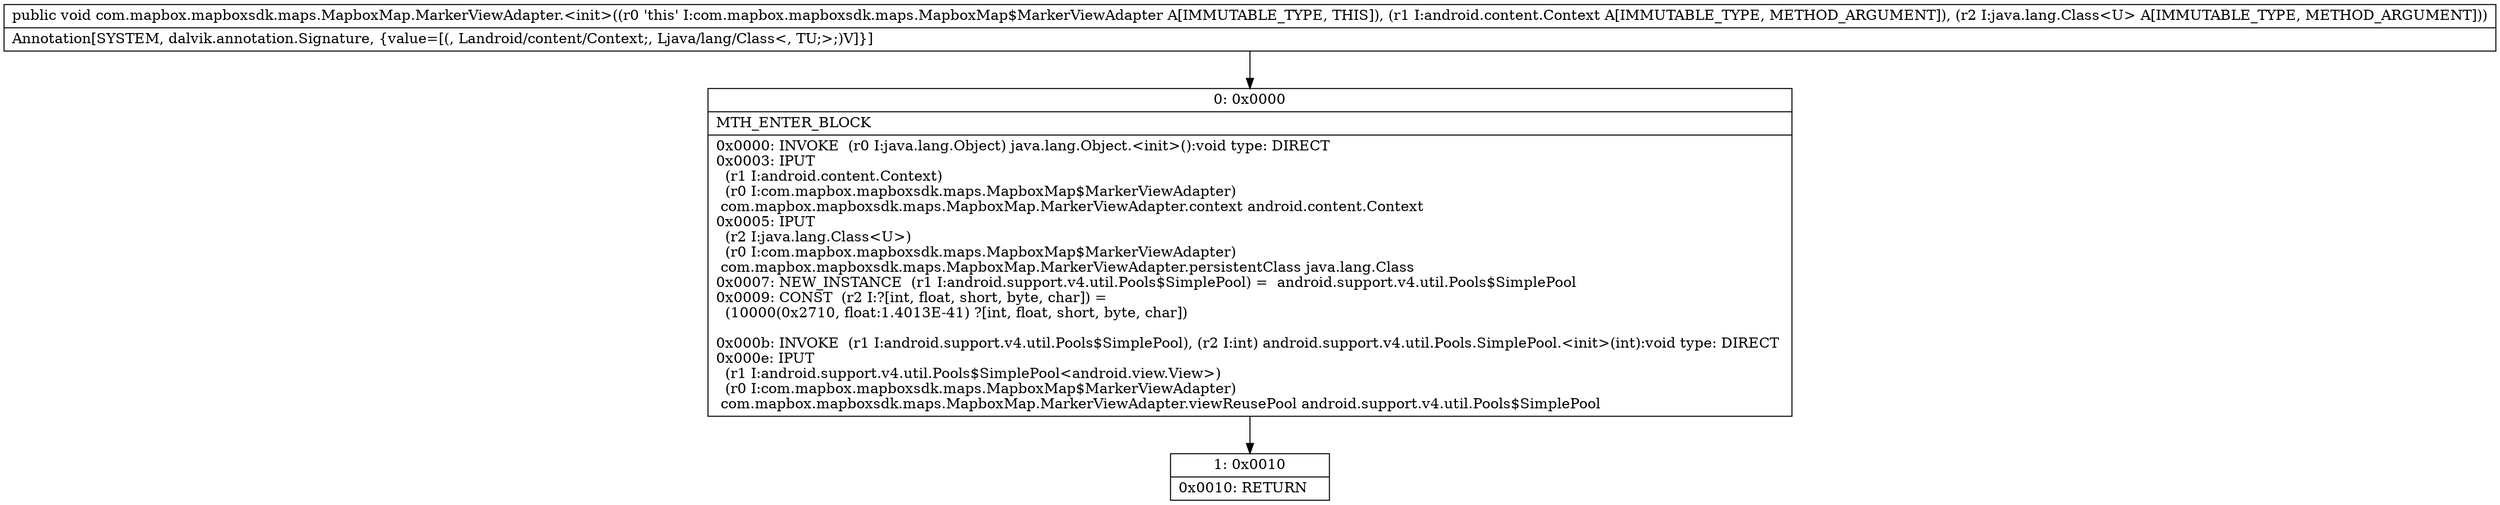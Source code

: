 digraph "CFG forcom.mapbox.mapboxsdk.maps.MapboxMap.MarkerViewAdapter.\<init\>(Landroid\/content\/Context;Ljava\/lang\/Class;)V" {
Node_0 [shape=record,label="{0\:\ 0x0000|MTH_ENTER_BLOCK\l|0x0000: INVOKE  (r0 I:java.lang.Object) java.lang.Object.\<init\>():void type: DIRECT \l0x0003: IPUT  \l  (r1 I:android.content.Context)\l  (r0 I:com.mapbox.mapboxsdk.maps.MapboxMap$MarkerViewAdapter)\l com.mapbox.mapboxsdk.maps.MapboxMap.MarkerViewAdapter.context android.content.Context \l0x0005: IPUT  \l  (r2 I:java.lang.Class\<U\>)\l  (r0 I:com.mapbox.mapboxsdk.maps.MapboxMap$MarkerViewAdapter)\l com.mapbox.mapboxsdk.maps.MapboxMap.MarkerViewAdapter.persistentClass java.lang.Class \l0x0007: NEW_INSTANCE  (r1 I:android.support.v4.util.Pools$SimplePool) =  android.support.v4.util.Pools$SimplePool \l0x0009: CONST  (r2 I:?[int, float, short, byte, char]) = \l  (10000(0x2710, float:1.4013E\-41) ?[int, float, short, byte, char])\l \l0x000b: INVOKE  (r1 I:android.support.v4.util.Pools$SimplePool), (r2 I:int) android.support.v4.util.Pools.SimplePool.\<init\>(int):void type: DIRECT \l0x000e: IPUT  \l  (r1 I:android.support.v4.util.Pools$SimplePool\<android.view.View\>)\l  (r0 I:com.mapbox.mapboxsdk.maps.MapboxMap$MarkerViewAdapter)\l com.mapbox.mapboxsdk.maps.MapboxMap.MarkerViewAdapter.viewReusePool android.support.v4.util.Pools$SimplePool \l}"];
Node_1 [shape=record,label="{1\:\ 0x0010|0x0010: RETURN   \l}"];
MethodNode[shape=record,label="{public void com.mapbox.mapboxsdk.maps.MapboxMap.MarkerViewAdapter.\<init\>((r0 'this' I:com.mapbox.mapboxsdk.maps.MapboxMap$MarkerViewAdapter A[IMMUTABLE_TYPE, THIS]), (r1 I:android.content.Context A[IMMUTABLE_TYPE, METHOD_ARGUMENT]), (r2 I:java.lang.Class\<U\> A[IMMUTABLE_TYPE, METHOD_ARGUMENT]))  | Annotation[SYSTEM, dalvik.annotation.Signature, \{value=[(, Landroid\/content\/Context;, Ljava\/lang\/Class\<, TU;\>;)V]\}]\l}"];
MethodNode -> Node_0;
Node_0 -> Node_1;
}

